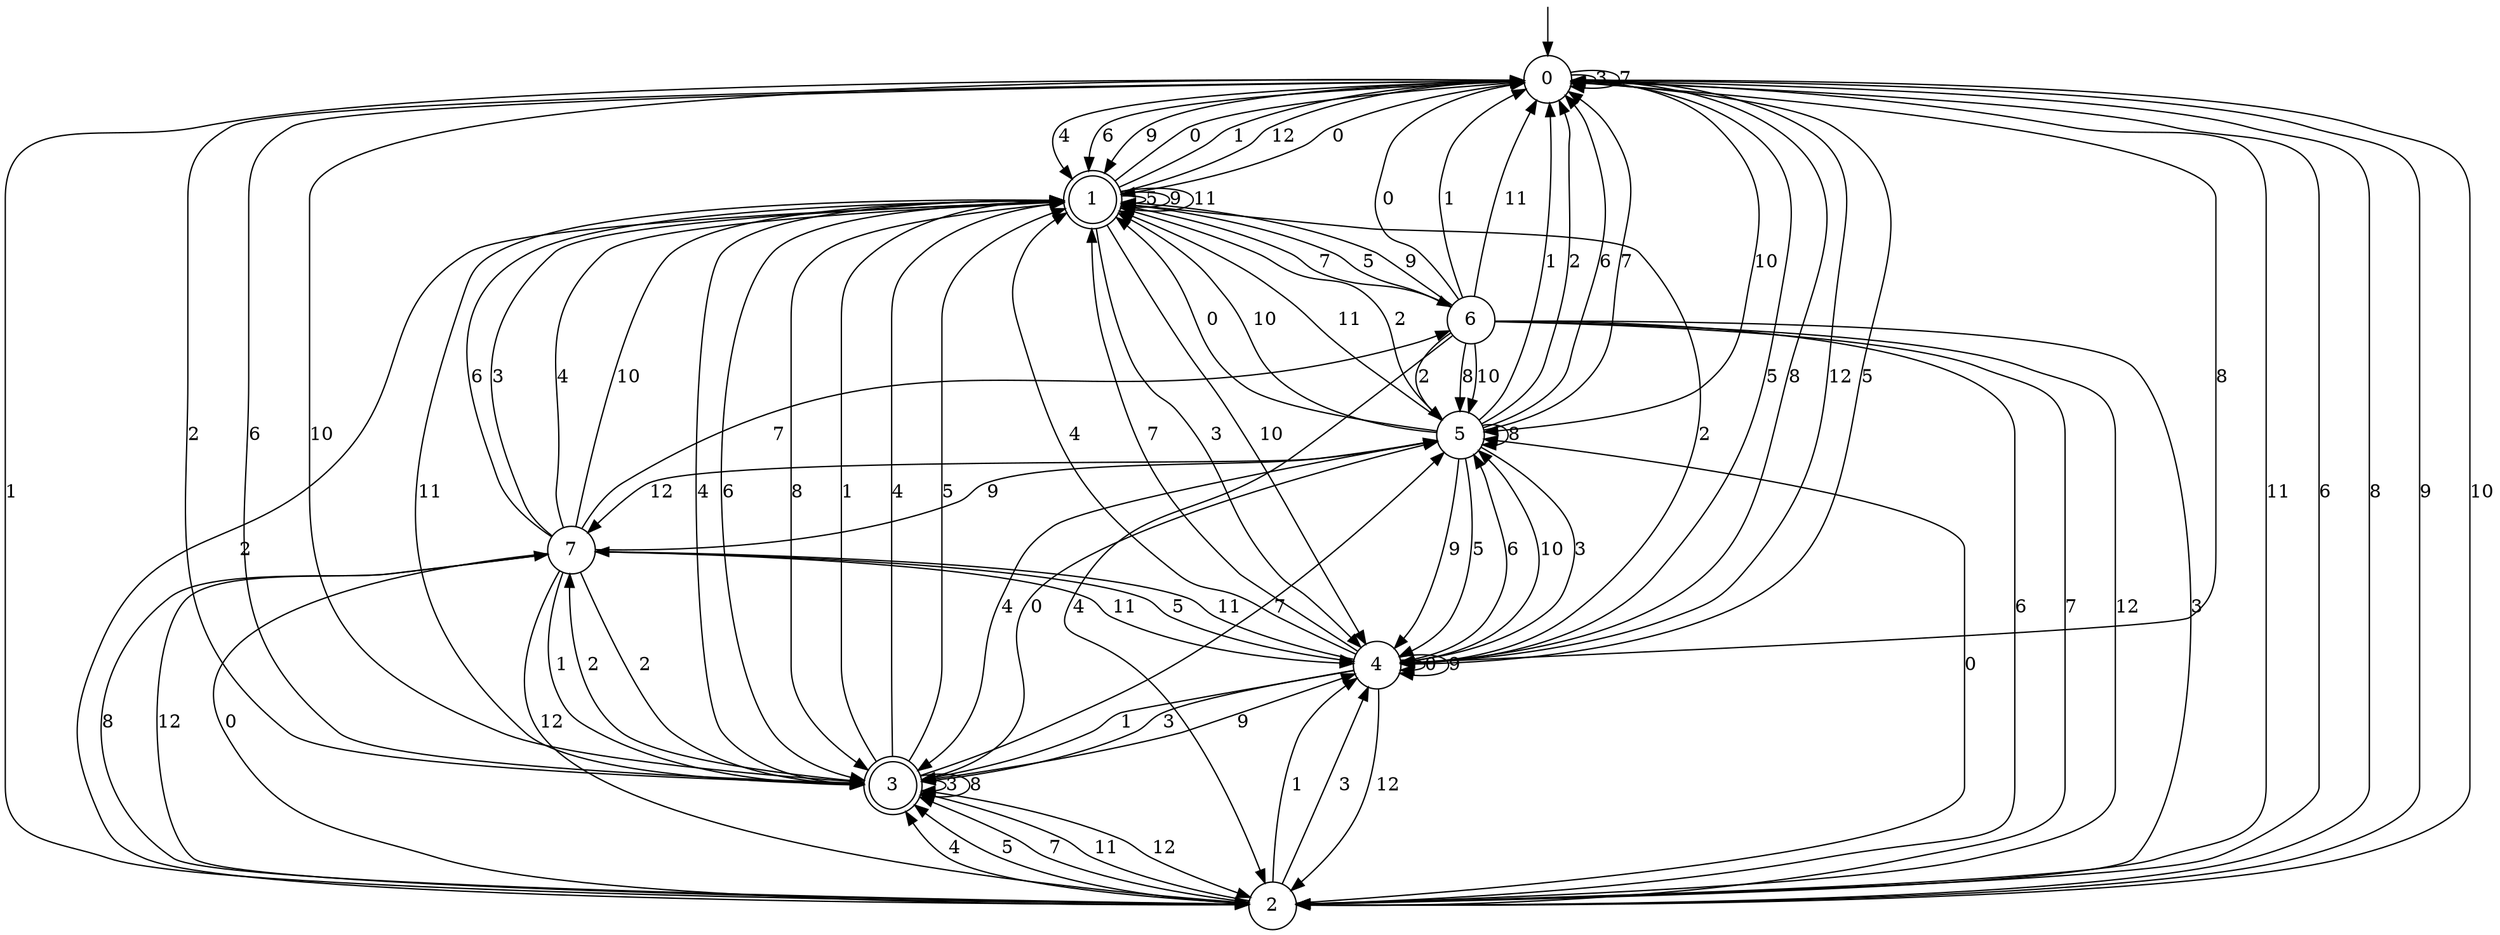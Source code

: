 digraph g {

	s0 [shape="circle" label="0"];
	s1 [shape="doublecircle" label="1"];
	s2 [shape="circle" label="2"];
	s3 [shape="doublecircle" label="3"];
	s4 [shape="circle" label="4"];
	s5 [shape="circle" label="5"];
	s6 [shape="circle" label="6"];
	s7 [shape="circle" label="7"];
	s0 -> s1 [label="0"];
	s0 -> s2 [label="1"];
	s0 -> s3 [label="2"];
	s0 -> s0 [label="3"];
	s0 -> s1 [label="4"];
	s0 -> s4 [label="5"];
	s0 -> s1 [label="6"];
	s0 -> s0 [label="7"];
	s0 -> s4 [label="8"];
	s0 -> s1 [label="9"];
	s0 -> s5 [label="10"];
	s0 -> s2 [label="11"];
	s0 -> s4 [label="12"];
	s1 -> s0 [label="0"];
	s1 -> s0 [label="1"];
	s1 -> s5 [label="2"];
	s1 -> s4 [label="3"];
	s1 -> s3 [label="4"];
	s1 -> s1 [label="5"];
	s1 -> s3 [label="6"];
	s1 -> s6 [label="7"];
	s1 -> s3 [label="8"];
	s1 -> s1 [label="9"];
	s1 -> s4 [label="10"];
	s1 -> s1 [label="11"];
	s1 -> s0 [label="12"];
	s2 -> s5 [label="0"];
	s2 -> s4 [label="1"];
	s2 -> s1 [label="2"];
	s2 -> s4 [label="3"];
	s2 -> s3 [label="4"];
	s2 -> s3 [label="5"];
	s2 -> s0 [label="6"];
	s2 -> s3 [label="7"];
	s2 -> s0 [label="8"];
	s2 -> s0 [label="9"];
	s2 -> s0 [label="10"];
	s2 -> s3 [label="11"];
	s2 -> s7 [label="12"];
	s3 -> s5 [label="0"];
	s3 -> s1 [label="1"];
	s3 -> s7 [label="2"];
	s3 -> s3 [label="3"];
	s3 -> s1 [label="4"];
	s3 -> s1 [label="5"];
	s3 -> s0 [label="6"];
	s3 -> s5 [label="7"];
	s3 -> s3 [label="8"];
	s3 -> s4 [label="9"];
	s3 -> s0 [label="10"];
	s3 -> s1 [label="11"];
	s3 -> s2 [label="12"];
	s4 -> s4 [label="0"];
	s4 -> s3 [label="1"];
	s4 -> s1 [label="2"];
	s4 -> s3 [label="3"];
	s4 -> s1 [label="4"];
	s4 -> s0 [label="5"];
	s4 -> s5 [label="6"];
	s4 -> s1 [label="7"];
	s4 -> s0 [label="8"];
	s4 -> s4 [label="9"];
	s4 -> s5 [label="10"];
	s4 -> s7 [label="11"];
	s4 -> s2 [label="12"];
	s5 -> s1 [label="0"];
	s5 -> s0 [label="1"];
	s5 -> s0 [label="2"];
	s5 -> s4 [label="3"];
	s5 -> s3 [label="4"];
	s5 -> s4 [label="5"];
	s5 -> s0 [label="6"];
	s5 -> s0 [label="7"];
	s5 -> s5 [label="8"];
	s5 -> s4 [label="9"];
	s5 -> s1 [label="10"];
	s5 -> s1 [label="11"];
	s5 -> s7 [label="12"];
	s6 -> s0 [label="0"];
	s6 -> s0 [label="1"];
	s6 -> s5 [label="2"];
	s6 -> s2 [label="3"];
	s6 -> s2 [label="4"];
	s6 -> s1 [label="5"];
	s6 -> s2 [label="6"];
	s6 -> s2 [label="7"];
	s6 -> s5 [label="8"];
	s6 -> s1 [label="9"];
	s6 -> s5 [label="10"];
	s6 -> s0 [label="11"];
	s6 -> s2 [label="12"];
	s7 -> s2 [label="0"];
	s7 -> s3 [label="1"];
	s7 -> s3 [label="2"];
	s7 -> s1 [label="3"];
	s7 -> s1 [label="4"];
	s7 -> s4 [label="5"];
	s7 -> s1 [label="6"];
	s7 -> s6 [label="7"];
	s7 -> s2 [label="8"];
	s7 -> s5 [label="9"];
	s7 -> s1 [label="10"];
	s7 -> s4 [label="11"];
	s7 -> s2 [label="12"];

__start0 [label="" shape="none" width="0" height="0"];
__start0 -> s0;

}
